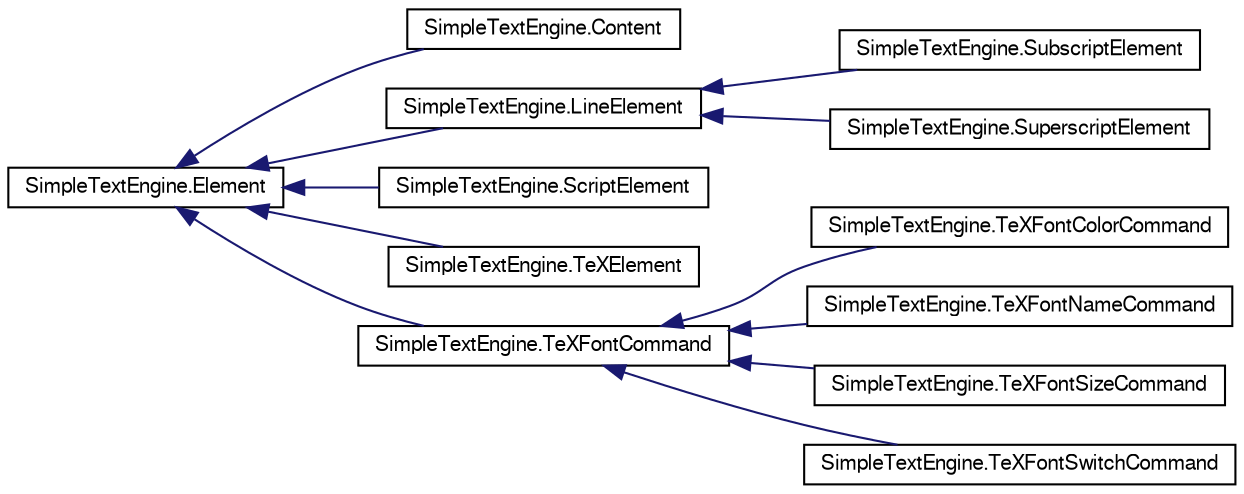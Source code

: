 digraph G
{
  edge [fontname="FreeSans",fontsize="10",labelfontname="FreeSans",labelfontsize="10"];
  node [fontname="FreeSans",fontsize="10",shape=record];
  rankdir="LR";
  Node1 [label="SimpleTextEngine.Element",height=0.2,width=0.4,color="black", fillcolor="white", style="filled",URL="$classorg_1_1octave_1_1graphics_1_1_simple_text_engine_1_1_element.html"];
  Node1 -> Node2 [dir="back",color="midnightblue",fontsize="10",style="solid",fontname="FreeSans"];
  Node2 [label="SimpleTextEngine.Content",height=0.2,width=0.4,color="black", fillcolor="white", style="filled",URL="$classorg_1_1octave_1_1graphics_1_1_simple_text_engine_1_1_content.html"];
  Node1 -> Node3 [dir="back",color="midnightblue",fontsize="10",style="solid",fontname="FreeSans"];
  Node3 [label="SimpleTextEngine.LineElement",height=0.2,width=0.4,color="black", fillcolor="white", style="filled",URL="$classorg_1_1octave_1_1graphics_1_1_simple_text_engine_1_1_line_element.html"];
  Node3 -> Node4 [dir="back",color="midnightblue",fontsize="10",style="solid",fontname="FreeSans"];
  Node4 [label="SimpleTextEngine.SubscriptElement",height=0.2,width=0.4,color="black", fillcolor="white", style="filled",URL="$classorg_1_1octave_1_1graphics_1_1_simple_text_engine_1_1_subscript_element.html"];
  Node3 -> Node5 [dir="back",color="midnightblue",fontsize="10",style="solid",fontname="FreeSans"];
  Node5 [label="SimpleTextEngine.SuperscriptElement",height=0.2,width=0.4,color="black", fillcolor="white", style="filled",URL="$classorg_1_1octave_1_1graphics_1_1_simple_text_engine_1_1_superscript_element.html"];
  Node1 -> Node6 [dir="back",color="midnightblue",fontsize="10",style="solid",fontname="FreeSans"];
  Node6 [label="SimpleTextEngine.ScriptElement",height=0.2,width=0.4,color="black", fillcolor="white", style="filled",URL="$classorg_1_1octave_1_1graphics_1_1_simple_text_engine_1_1_script_element.html"];
  Node1 -> Node7 [dir="back",color="midnightblue",fontsize="10",style="solid",fontname="FreeSans"];
  Node7 [label="SimpleTextEngine.TeXElement",height=0.2,width=0.4,color="black", fillcolor="white", style="filled",URL="$classorg_1_1octave_1_1graphics_1_1_simple_text_engine_1_1_te_x_element.html"];
  Node1 -> Node8 [dir="back",color="midnightblue",fontsize="10",style="solid",fontname="FreeSans"];
  Node8 [label="SimpleTextEngine.TeXFontCommand",height=0.2,width=0.4,color="black", fillcolor="white", style="filled",URL="$classorg_1_1octave_1_1graphics_1_1_simple_text_engine_1_1_te_x_font_command.html"];
  Node8 -> Node9 [dir="back",color="midnightblue",fontsize="10",style="solid",fontname="FreeSans"];
  Node9 [label="SimpleTextEngine.TeXFontColorCommand",height=0.2,width=0.4,color="black", fillcolor="white", style="filled",URL="$classorg_1_1octave_1_1graphics_1_1_simple_text_engine_1_1_te_x_font_color_command.html"];
  Node8 -> Node10 [dir="back",color="midnightblue",fontsize="10",style="solid",fontname="FreeSans"];
  Node10 [label="SimpleTextEngine.TeXFontNameCommand",height=0.2,width=0.4,color="black", fillcolor="white", style="filled",URL="$classorg_1_1octave_1_1graphics_1_1_simple_text_engine_1_1_te_x_font_name_command.html"];
  Node8 -> Node11 [dir="back",color="midnightblue",fontsize="10",style="solid",fontname="FreeSans"];
  Node11 [label="SimpleTextEngine.TeXFontSizeCommand",height=0.2,width=0.4,color="black", fillcolor="white", style="filled",URL="$classorg_1_1octave_1_1graphics_1_1_simple_text_engine_1_1_te_x_font_size_command.html"];
  Node8 -> Node12 [dir="back",color="midnightblue",fontsize="10",style="solid",fontname="FreeSans"];
  Node12 [label="SimpleTextEngine.TeXFontSwitchCommand",height=0.2,width=0.4,color="black", fillcolor="white", style="filled",URL="$classorg_1_1octave_1_1graphics_1_1_simple_text_engine_1_1_te_x_font_switch_command.html"];
}
